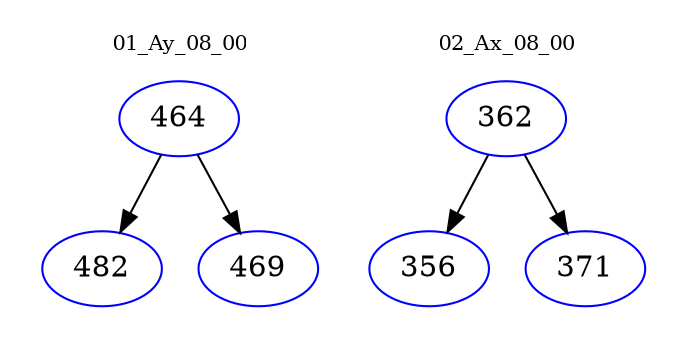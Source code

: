 digraph{
subgraph cluster_0 {
color = white
label = "01_Ay_08_00";
fontsize=10;
T0_464 [label="464", color="blue"]
T0_464 -> T0_482 [color="black"]
T0_482 [label="482", color="blue"]
T0_464 -> T0_469 [color="black"]
T0_469 [label="469", color="blue"]
}
subgraph cluster_1 {
color = white
label = "02_Ax_08_00";
fontsize=10;
T1_362 [label="362", color="blue"]
T1_362 -> T1_356 [color="black"]
T1_356 [label="356", color="blue"]
T1_362 -> T1_371 [color="black"]
T1_371 [label="371", color="blue"]
}
}
